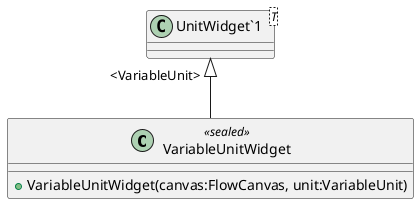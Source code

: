 @startuml
class VariableUnitWidget <<sealed>> {
    + VariableUnitWidget(canvas:FlowCanvas, unit:VariableUnit)
}
class "UnitWidget`1"<T> {
}
"UnitWidget`1" "<VariableUnit>" <|-- VariableUnitWidget
@enduml
